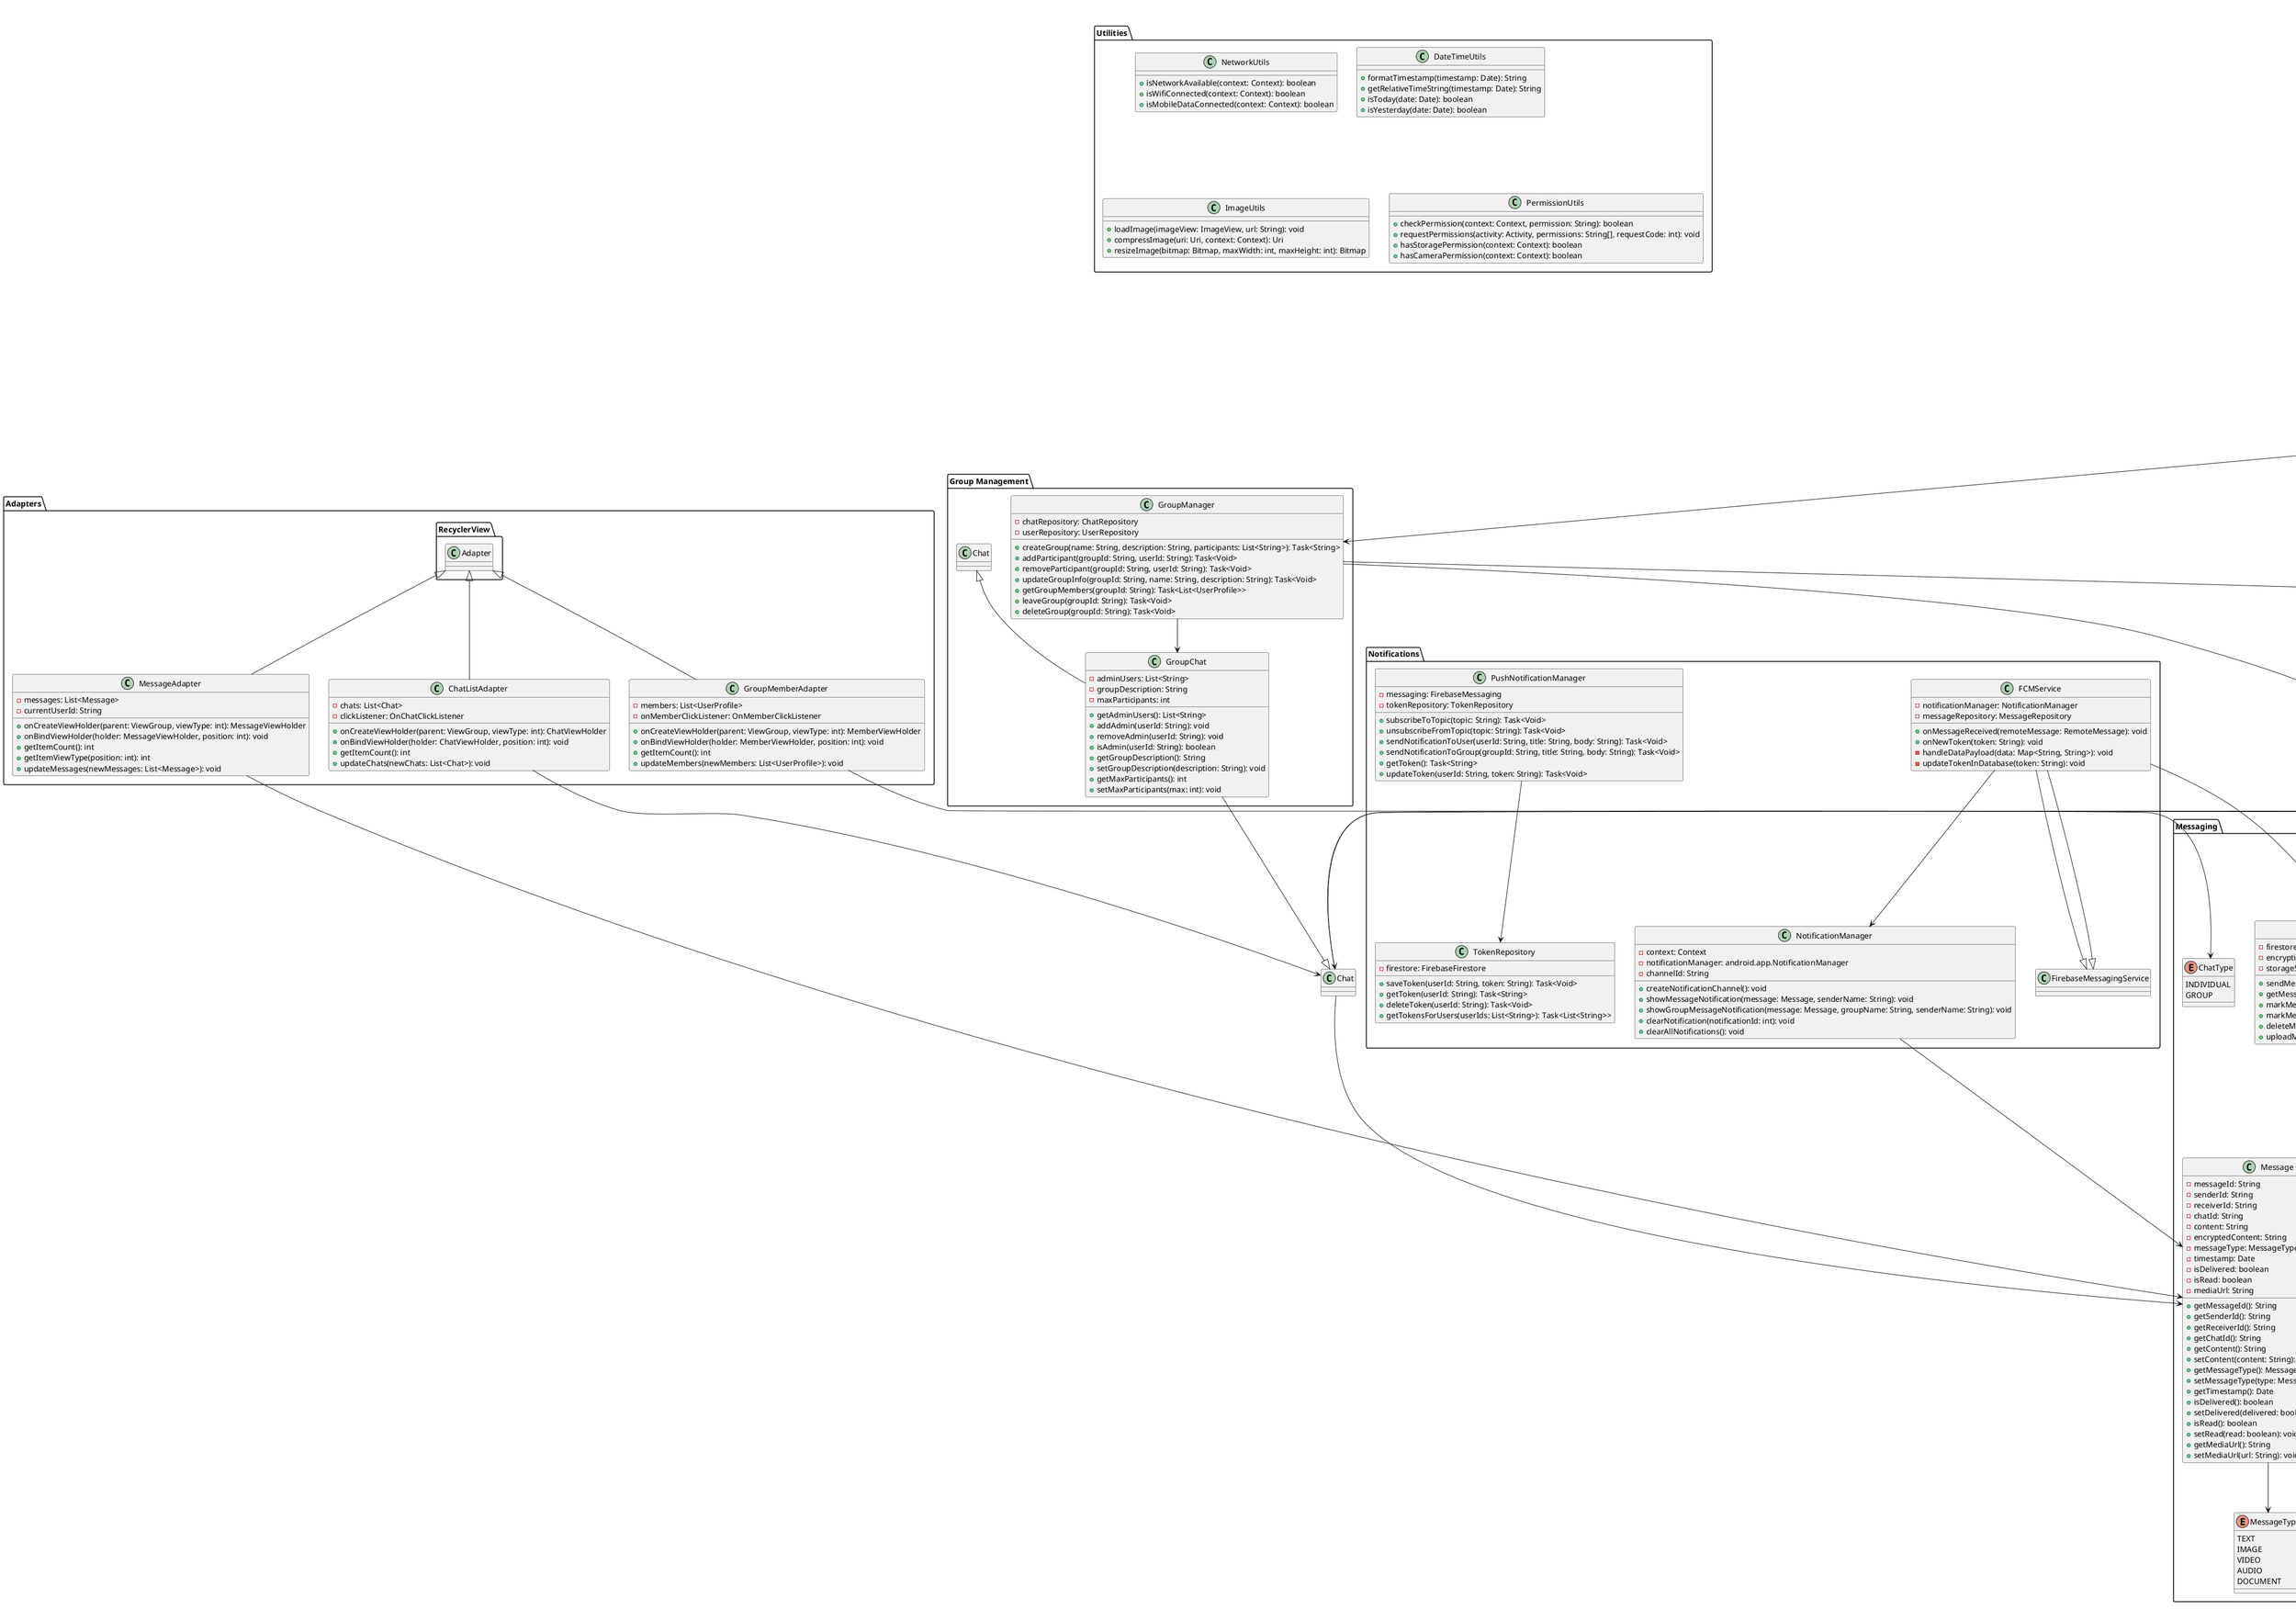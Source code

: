 @startuml ChatZam_Class_Diagram
!define RECTANGLE class

Title ChatZam App - Complete Class Diagram

Package "Authentication" {
    class AuthenticationManager {
        -firebaseAuth: FirebaseAuth
        -currentUser: FirebaseUser
        -authStateListener: AuthStateListener
        +registerUser(email: String, password: String): Task<AuthResult>
        +loginUser(email: String, password: String): Task<AuthResult>
        +logoutUser(): void
        +getCurrentUser(): FirebaseUser
        +isUserLoggedIn(): boolean
        +addAuthStateListener(listener: AuthStateListener): void
        +removeAuthStateListener(): void
    }

    Class UserProfile {
        -userId: String
        -email: String
        -displayName: String
        -profileImageUrl: String
        -isOnline: boolean
        -lastSeen: Date
        -status: UserStatus
        +getUserId(): String
        +getEmail(): String
        +getDisplayName(): String
        +setDisplayName(name: String): void
        +getProfileImageUrl(): String
        +setProfileImageUrl(url: String): void
        +setOnlineStatus(isOnline: boolean): void
        +getLastSeen(): Date
        +updateLastSeen(): void
    }

    Enum UserStatus {
        ONLINE
        OFFLINE
        AWAY
        BUSY
    }
}

Package "Messaging" {
    class Message {
        -messageId: String
        -senderId: String
        -receiverId: String
        -chatId: String
        -content: String
        -encryptedContent: String
        -messageType: MessageType
        -timestamp: Date
        -isDelivered: boolean
        -isRead: boolean
        -mediaUrl: String
        +getMessageId(): String
        +getSenderId(): String
        +getReceiverId(): String
        +getChatId(): String
        +getContent(): String
        +setContent(content: String): void
        +getMessageType(): MessageType
        +setMessageType(type: MessageType): void
        +getTimestamp(): Date
        +isDelivered(): boolean
        +setDelivered(delivered: boolean): void
        +isRead(): boolean
        +setRead(read: boolean): void
        +getMediaUrl(): String
        +setMediaUrl(url: String): void
    }

    Enum MessageType {
        TEXT
        IMAGE
        VIDEO
        AUDIO
        DOCUMENT
    }

    Class Chat {
        -chatId: String
        -participants: List<String>
        -chatType: ChatType
        -lastMessage: Message
        -lastMessageTimestamp: Date
        -unreadCount: int
        -isGroup: boolean
        -groupName: String
        -groupImageUrl: String
        -createdBy: String
        -createdAt: Date
        +getChatId(): String
        +getParticipants(): List<String>
        +addParticipant(userId: String): void
        +removeParticipant(userId: String): void
        +getChatType(): ChatType
        +getLastMessage(): Message
        +setLastMessage(message: Message): void
        +getUnreadCount(): int
        +incrementUnreadCount(): void
        +resetUnreadCount(): void
        +isGroup(): boolean
        +getGroupName(): String
        +setGroupName(name: String): void
    }

    Enum ChatType {
        INDIVIDUAL
        GROUP
    }

    Class MessageRepository {
        -firestore: FirebaseFirestore
        -encryptionService: EncryptionService
        -storageService: FirebaseStorageService
        +sendMessage(message: Message): Task<DocumentReference>
        +getMessages(chatId: String): LiveData<List<Message>>
        +markMessageAsRead(messageId: String): Task<Void>
        +markMessageAsDelivered(messageId: String): Task<Void>
        +deleteMessage(messageId: String): Task<Void>
        +uploadMedia(uri: Uri, messageType: MessageType): Task<String>
    }

    Class ChatRepository {
        -firestore: FirebaseFirestore
        -currentUserId: String
        +getChats(userId: String): LiveData<List<Chat>>
        +createChat(participants: List<String>, isGroup: boolean): Task<String>
        +updateLastMessage(chatId: String, message: Message): Task<Void>
        +getChatById(chatId: String): Task<Chat>
        +updateChatInfo(chat: Chat): Task<Void>
        +deleteChat(chatId: String): Task<Void>
    }
}

Package "Group Management" {
    class GroupChat extends Chat {
        -adminUsers: List<String>
        -groupDescription: String
        -maxParticipants: int
        +getAdminUsers(): List<String>
        +addAdmin(userId: String): void
        +removeAdmin(userId: String): void
        +isAdmin(userId: String): boolean
        +getGroupDescription(): String
        +setGroupDescription(description: String): void
        +getMaxParticipants(): int
        +setMaxParticipants(max: int): void
    }

    Class GroupManager {
        -chatRepository: ChatRepository
        -userRepository: UserRepository
        +createGroup(name: String, description: String, participants: List<String>): Task<String>
        +addParticipant(groupId: String, userId: String): Task<Void>
        +removeParticipant(groupId: String, userId: String): Task<Void>
        +updateGroupInfo(groupId: String, name: String, description: String): Task<Void>
        +getGroupMembers(groupId: String): Task<List<UserProfile>>
        +leaveGroup(groupId: String): Task<Void>
        +deleteGroup(groupId: String): Task<Void>
    }
}

Package "Firebase Integration" {
    class FirebaseManager {
        -firebaseApp: FirebaseApp
        -firestore: FirebaseFirestore
        -storage: FirebaseStorage
        -messaging: FirebaseMessaging
        +initialize(): void
        +getFirestore(): FirebaseFirestore
        +getStorage(): FirebaseStorage
        +getMessaging(): FirebaseMessaging
    }

    Class FirebaseStorageService {
        -storage: FirebaseStorage
        -storageRef: StorageReference
        +uploadImage(uri: Uri, fileName: String): Task<String>
        +uploadVideo(uri: Uri, fileName: String): Task<String>
        +downloadFile(url: String): Task<byte[]>
        +deleteFile(url: String): Task<Void>
        +getDownloadUrl(path: String): Task<Uri>
    }

    Class FirestoreService {
        -firestore: FirebaseFirestore
        +addDocument(collection: String, data: Map<String, Object>): Task<DocumentReference>
        +getDocument(collection: String, documentId: String): Task<DocumentSnapshot>
        +updateDocument(collection: String, documentId: String, data: Map<String, Object>): Task<Void>
        +deleteDocument(collection: String, documentId: String): Task<Void>
        +getCollectionRealtime(collection: String): LiveData<QuerySnapshot>
        +addSnapshotListener(collection: String, listener: EventListener<QuerySnapshot>): ListenerRegistration
    }
}

Package "User Management" {
    class UserRepository {
        -firestore: FirebaseFirestore
        -authManager: AuthenticationManager
        +createUserProfile(userProfile: UserProfile): Task<Void>
        +getUserProfile(userId: String): Task<UserProfile>
        +updateUserProfile(userProfile: UserProfile): Task<Void>
        +searchUsers(query: String): Task<List<UserProfile>>
        +getFriends(userId: String): LiveData<List<UserProfile>>
        +addFriend(userId: String, friendId: String): Task<Void>
        +removeFriend(userId: String, friendId: String): Task<Void>
    }

    Class PresenceManager {
        -firestore: FirebaseFirestore
        -databaseRef: DatabaseReference
        +updateUserPresence(userId: String, isOnline: boolean): Task<Void>
        +getUserPresence(userId: String): LiveData<UserStatus>
        +setupPresenceListener(userId: String): void
        +updateLastSeen(userId: String): Task<Void>
        +getOnlineUsers(): LiveData<List<String>>
    }

    Class ContactManager {
        -userRepository: UserRepository
        -authManager: AuthenticationManager
        +getContacts(): LiveData<List<UserProfile>>
        +addContact(userProfile: UserProfile): Task<Void>
        +removeContact(userId: String): Task<Void>
        +searchContacts(query: String): Task<List<UserProfile>>
        +blockUser(userId: String): Task<Void>
        +unblockUser(userId: String): Task<Void>
        +getBlockedUsers(): Task<List<String>>
    }
}

Package "Encryption" {
    class EncryptionService {
        -keyPair: KeyPair
        -cipher: Cipher
        +generateKeyPair(): KeyPair
        +encryptMessage(plainText: String, publicKey: PublicKey): String
        +decryptMessage(encryptedText: String, privateKey: PrivateKey): String
        +encryptData(data: byte[], key: SecretKey): byte[]
        +decryptData(encryptedData: byte[], key: SecretKey): byte[]
        +generateSecretKey(): SecretKey
        +hashPassword(password: String): String
    }

    Class KeyManager {
        -sharedPreferences: SharedPreferences
        -keyStore: KeyStore
        +storePrivateKey(userId: String, privateKey: PrivateKey): void
        +getPrivateKey(userId: String): PrivateKey
        +storePublicKey(userId: String, publicKey: PublicKey): void
        +getPublicKey(userId: String): PublicKey
        +generateAndStoreKeys(userId: String): KeyPair
        +deleteKeys(userId: String): void
    }
}

Package "Notifications" {
    class NotificationManager {
        -context: Context
        -notificationManager: android.app.NotificationManager
        -channelId: String
        +createNotificationChannel(): void
        +showMessageNotification(message: Message, senderName: String): void
        +showGroupMessageNotification(message: Message, groupName: String, senderName: String): void
        +clearNotification(notificationId: int): void
        +clearAllNotifications(): void
    }

    Class FCMService extends FirebaseMessagingService {
        -notificationManager: NotificationManager
        -messageRepository: MessageRepository
        +onMessageReceived(remoteMessage: RemoteMessage): void
        +onNewToken(token: String): void
        -handleDataPayload(data: Map<String, String>): void
        -updateTokenInDatabase(token: String): void
    }

    Class PushNotificationManager {
        -messaging: FirebaseMessaging
        -tokenRepository: TokenRepository
        +subscribeToTopic(topic: String): Task<Void>
        +unsubscribeFromTopic(topic: String): Task<Void>
        +sendNotificationToUser(userId: String, title: String, body: String): Task<Void>
        +sendNotificationToGroup(groupId: String, title: String, body: String): Task<Void>
        +getToken(): Task<String>
        +updateToken(userId: String, token: String): Task<Void>
    }

    Class TokenRepository {
        -firestore: FirebaseFirestore
        +saveToken(userId: String, token: String): Task<Void>
        +getToken(userId: String): Task<String>
        +deleteToken(userId: String): Task<Void>
        +getTokensForUsers(userIds: List<String>): Task<List<String>>
    }
}

Package "UI Layer" {
    class MainActivity extends AppCompatActivity {
        -binding: ActivityMainBinding
        -authManager: AuthenticationManager
        -drawerLayout: DrawerLayout
        -navigationView: NavigationView
        #onCreate(savedInstanceState: Bundle): void
        #onStart(): void
        #onStop(): void
        -setupNavigationDrawer(): void
        -handleNavigationItemSelection(item: MenuItem): void
    }

    Class ChatListFragment extends Fragment {
        -binding: FragmentChatListBinding
        -chatViewModel: ChatListViewModel
        -chatAdapter: ChatListAdapter
        -recyclerView: RecyclerView
        +onCreateView(inflater: LayoutInflater, container: ViewGroup, savedInstanceState: Bundle): View
        +onViewCreated(view: View, savedInstanceState: Bundle): void
        -setupRecyclerView(): void
        -observeChats(): void
        -navigateToChat(chat: Chat): void
    }

    Class ChatFragment extends Fragment {
        -binding: FragmentChatBinding
        -messageViewModel: MessageViewModel
        -messageAdapter: MessageAdapter
        -recyclerView: RecyclerView
        -chatId: String
        +onCreateView(inflater: LayoutInflater, container: ViewGroup, savedInstanceState: Bundle): View
        +onViewCreated(view: View, savedInstanceState: Bundle): void
        -setupRecyclerView(): void
        -observeMessages(): void
        -sendMessage(): void
        -selectImage(): void
        -onImageSelected(uri: Uri): void
    }

    Class AuthenticationFragment extends Fragment {
        -binding: FragmentAuthenticationBinding
        -authViewModel: AuthenticationViewModel
        +onCreateView(inflater: LayoutInflater, container: ViewGroup, savedInstanceState: Bundle): View
        +onViewCreated(view: View, savedInstanceState: Bundle): void
        -setupClickListeners(): void
        -performLogin(): void
        -performRegistration(): void
        -navigateToMain(): void
    }

    Class GroupManagementFragment extends Fragment {
        -binding: FragmentGroupManagementBinding
        -groupViewModel: GroupViewModel
        -memberAdapter: GroupMemberAdapter
        +onCreateView(inflater: LayoutInflater, container: ViewGroup, savedInstanceState: Bundle): View
        +onViewCreated(view: View, savedInstanceState: Bundle): void
        -setupRecyclerView(): void
        -createGroup(): void
        -addMember(): void
        -removeMember(userId: String): void
    }
}

Package "ViewModels" {
    class ChatListViewModel extends ViewModel {
        -chatRepository: ChatRepository
        -authManager: AuthenticationManager
        -chats: LiveData<List<Chat>>
        +getChats(): LiveData<List<Chat>>
        +refreshChats(): void
        +deleteChat(chatId: String): void
    }

    Class MessageViewModel extends ViewModel {
        -messageRepository: MessageRepository
        -authManager: AuthenticationManager
        -messages: LiveData<List<Message>>
        +getMessages(chatId: String): LiveData<List<Message>>
        +sendMessage(content: String, chatId: String, messageType: MessageType): void
        +sendImageMessage(uri: Uri, chatId: String): void
        +markAsRead(messageId: String): void
        +deleteMessage(messageId: String): void
    }

    Class AuthenticationViewModel extends ViewModel {
        -authManager: AuthenticationManager
        -userRepository: UserRepository
        -loginResult: MutableLiveData<Result<FirebaseUser>>
        -registrationResult: MutableLiveData<Result<FirebaseUser>>
        +login(email: String, password: String): void
        +register(email: String, password: String, displayName: String): void
        +getLoginResult(): LiveData<Result<FirebaseUser>>
        +getRegistrationResult(): LiveData<Result<FirebaseUser>>
    }

    Class GroupViewModel extends ViewModel {
        -groupManager: GroupManager
        -userRepository: UserRepository
        -groupMembers: LiveData<List<UserProfile>>
        +getGroupMembers(groupId: String): LiveData<List<UserProfile>>
        +createGroup(name: String, description: String, participants: List<String>): void
        +addMember(groupId: String, userId: String): void
        +removeMember(groupId: String, userId: String): void
        +updateGroupInfo(groupId: String, name: String, description: String): void
    }
}

Package "Adapters" {
    class ChatListAdapter extends RecyclerView.Adapter {
        -chats: List<Chat>
        -clickListener: OnChatClickListener
        +onCreateViewHolder(parent: ViewGroup, viewType: int): ChatViewHolder
        +onBindViewHolder(holder: ChatViewHolder, position: int): void
        +getItemCount(): int
        +updateChats(newChats: List<Chat>): void
    }

    Class MessageAdapter extends RecyclerView.Adapter {
        -messages: List<Message>
        -currentUserId: String
        +onCreateViewHolder(parent: ViewGroup, viewType: int): MessageViewHolder
        +onBindViewHolder(holder: MessageViewHolder, position: int): void
        +getItemCount(): int
        +getItemViewType(position: int): int
        +updateMessages(newMessages: List<Message>): void
    }

    Class GroupMemberAdapter extends RecyclerView.Adapter {
        -members: List<UserProfile>
        -onMemberClickListener: OnMemberClickListener
        +onCreateViewHolder(parent: ViewGroup, viewType: int): MemberViewHolder
        +onBindViewHolder(holder: MemberViewHolder, position: int): void
        +getItemCount(): int
        +updateMembers(newMembers: List<UserProfile>): void
    }
}

Package "Utilities" {
    class NetworkUtils {
        +isNetworkAvailable(context: Context): boolean
        +isWifiConnected(context: Context): boolean
        +isMobileDataConnected(context: Context): boolean
    }

    Class DateTimeUtils {
        +formatTimestamp(timestamp: Date): String
        +getRelativeTimeString(timestamp: Date): String
        +isToday(date: Date): boolean
        +isYesterday(date: Date): boolean
    }

    Class ImageUtils {
        +loadImage(imageView: ImageView, url: String): void
        +compressImage(uri: Uri, context: Context): Uri
        +resizeImage(bitmap: Bitmap, maxWidth: int, maxHeight: int): Bitmap
    }

    Class PermissionUtils {
        +checkPermission(context: Context, permission: String): boolean
        +requestPermissions(activity: Activity, permissions: String[], requestCode: int): void
        +hasStoragePermission(context: Context): boolean
        +hasCameraPermission(context: Context): boolean
    }
}

' Relationships
AuthenticationManager --> UserProfile
AuthenticationManager --> UserStatus

Message --> MessageType
Chat --> ChatType
Chat --> Message
GroupChat --|> Chat

MessageRepository --> Message
MessageRepository --> EncryptionService
MessageRepository --> FirebaseStorageService
ChatRepository --> Chat

GroupManager --> GroupChat
GroupManager --> ChatRepository
GroupManager --> UserRepository

FirebaseManager --> FirestoreService
FirebaseManager --> FirebaseStorageService

UserRepository --> UserProfile
UserRepository --> AuthenticationManager
PresenceManager --> UserStatus
ContactManager --> UserProfile

EncryptionService --> KeyManager

NotificationManager --> Message
FCMService --|> FirebaseMessagingService
FCMService --> NotificationManager
FCMService --> MessageRepository
PushNotificationManager --> TokenRepository

MainActivity --> AuthenticationManager
ChatListFragment --> ChatListViewModel
ChatFragment --> MessageViewModel
AuthenticationFragment --> AuthenticationViewModel
GroupManagementFragment --> GroupViewModel

ChatListViewModel --> ChatRepository
ChatListViewModel --> AuthenticationManager
MessageViewModel --> MessageRepository
MessageViewModel --> AuthenticationManager
AuthenticationViewModel --> AuthenticationManager
AuthenticationViewModel --> UserRepository
GroupViewModel --> GroupManager
GroupViewModel --> UserRepository

ChatListAdapter --> Chat
MessageAdapter --> Message
GroupMemberAdapter --> UserProfile

@enduml